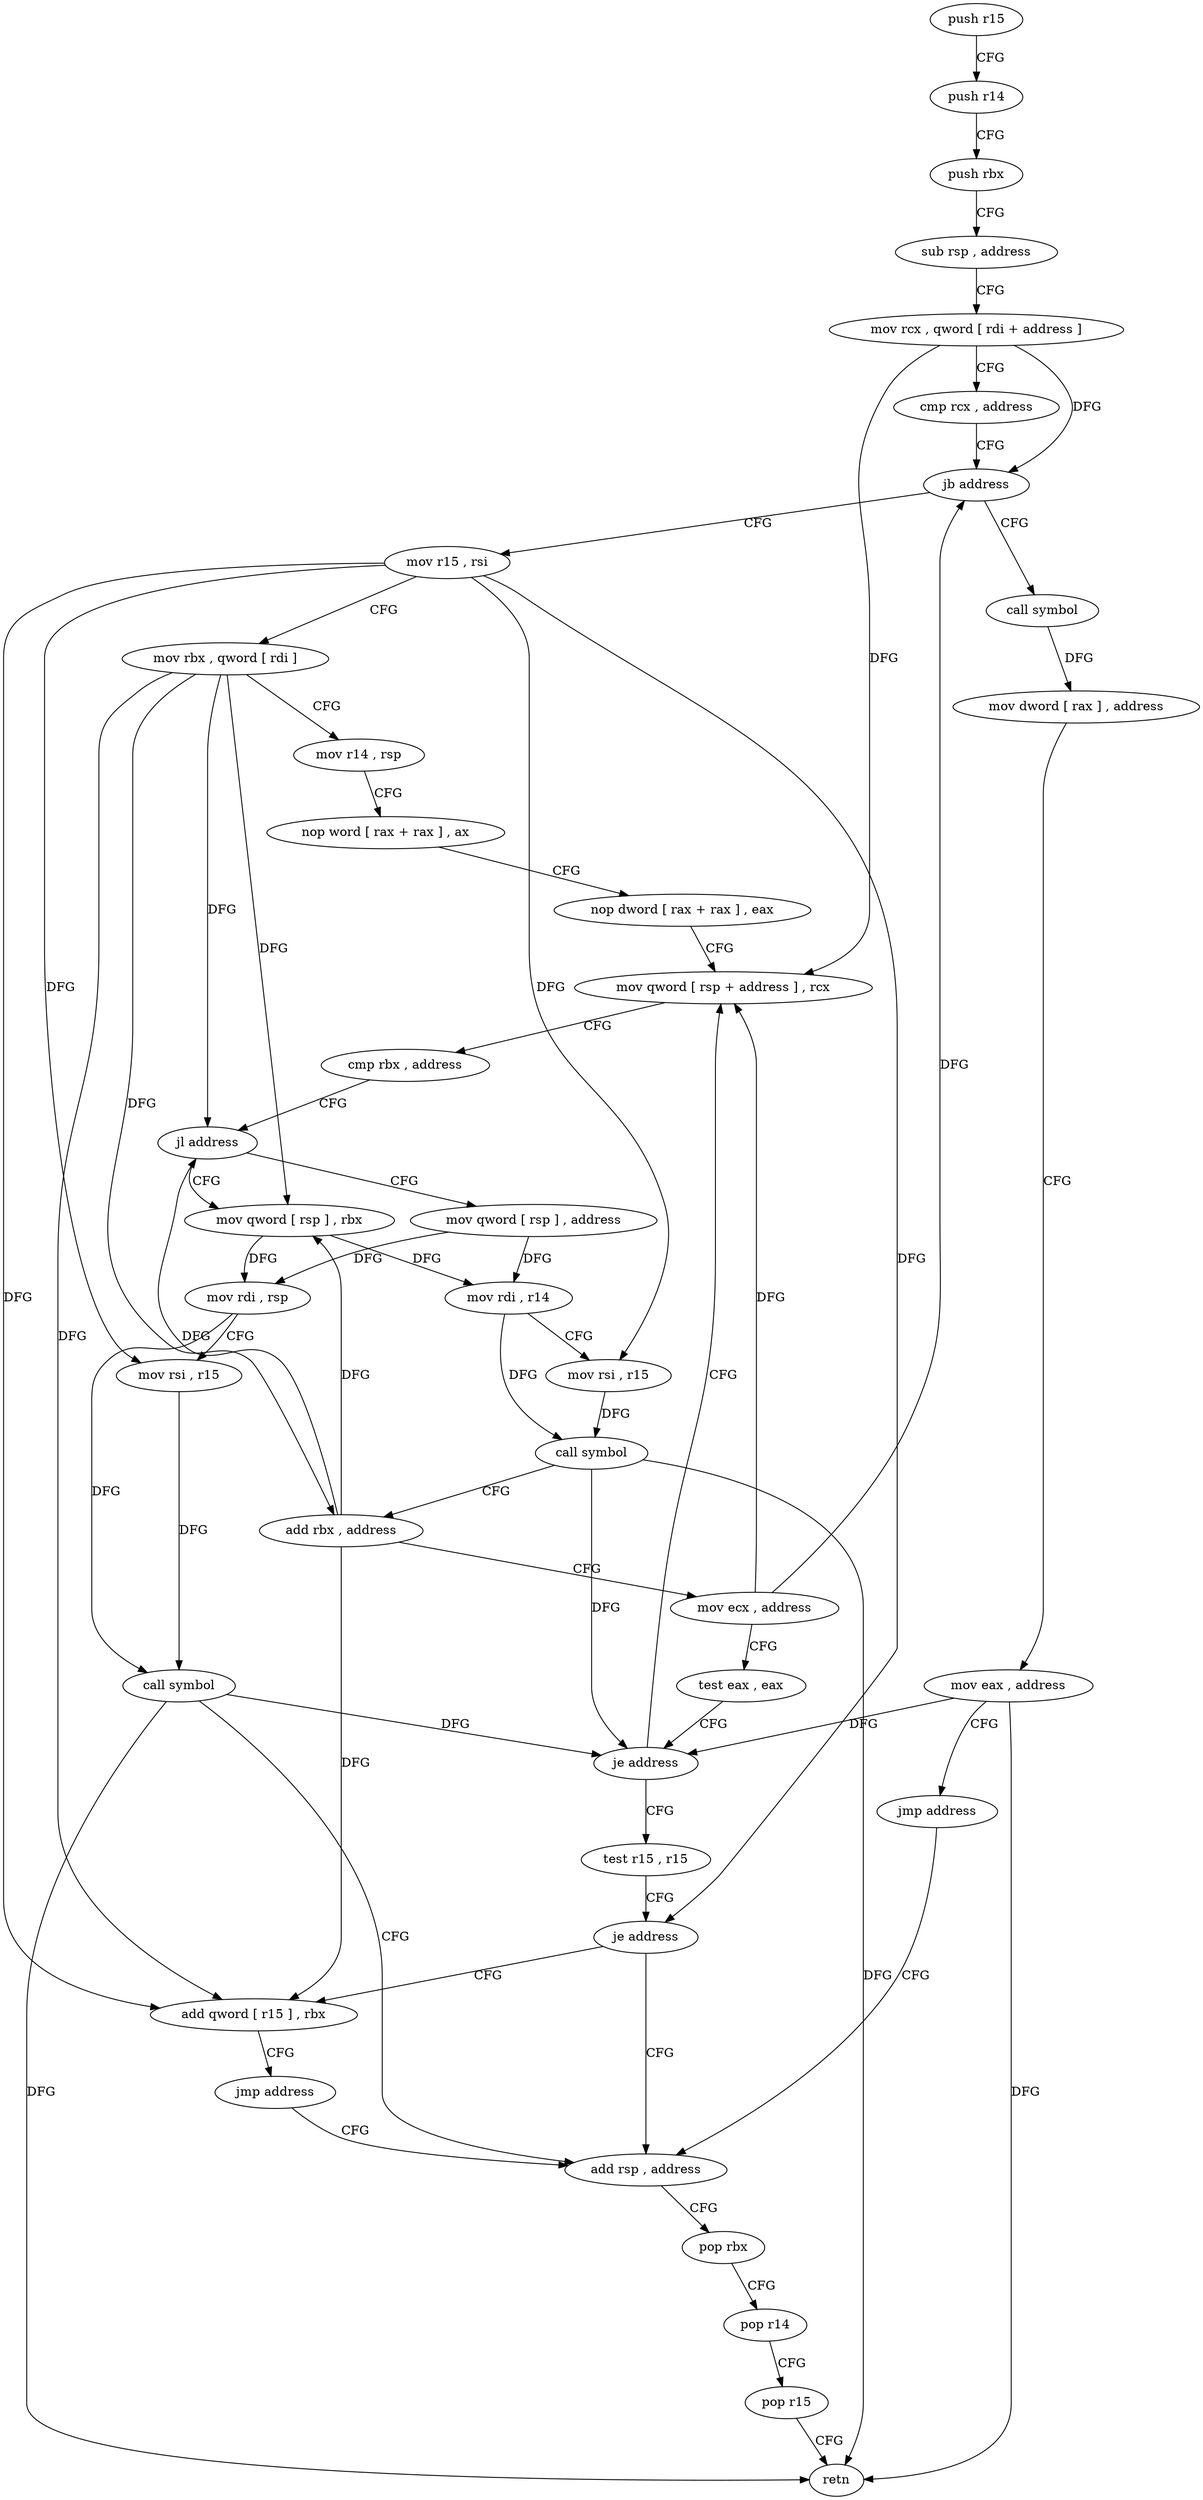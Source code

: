 digraph "func" {
"4215376" [label = "push r15" ]
"4215378" [label = "push r14" ]
"4215380" [label = "push rbx" ]
"4215381" [label = "sub rsp , address" ]
"4215385" [label = "mov rcx , qword [ rdi + address ]" ]
"4215389" [label = "cmp rcx , address" ]
"4215396" [label = "jb address" ]
"4215416" [label = "mov r15 , rsi" ]
"4215398" [label = "call symbol" ]
"4215419" [label = "mov rbx , qword [ rdi ]" ]
"4215422" [label = "mov r14 , rsp" ]
"4215425" [label = "nop word [ rax + rax ] , ax" ]
"4215435" [label = "nop dword [ rax + rax ] , eax" ]
"4215440" [label = "mov qword [ rsp + address ] , rcx" ]
"4215403" [label = "mov dword [ rax ] , address" ]
"4215409" [label = "mov eax , address" ]
"4215414" [label = "jmp address" ]
"4215514" [label = "add rsp , address" ]
"4215499" [label = "mov qword [ rsp ] , rbx" ]
"4215503" [label = "mov rdi , rsp" ]
"4215506" [label = "mov rsi , r15" ]
"4215509" [label = "call symbol" ]
"4215454" [label = "mov qword [ rsp ] , address" ]
"4215462" [label = "mov rdi , r14" ]
"4215465" [label = "mov rsi , r15" ]
"4215468" [label = "call symbol" ]
"4215473" [label = "add rbx , address" ]
"4215480" [label = "mov ecx , address" ]
"4215485" [label = "test eax , eax" ]
"4215487" [label = "je address" ]
"4215489" [label = "test r15 , r15" ]
"4215518" [label = "pop rbx" ]
"4215519" [label = "pop r14" ]
"4215521" [label = "pop r15" ]
"4215523" [label = "retn" ]
"4215445" [label = "cmp rbx , address" ]
"4215452" [label = "jl address" ]
"4215492" [label = "je address" ]
"4215494" [label = "add qword [ r15 ] , rbx" ]
"4215497" [label = "jmp address" ]
"4215376" -> "4215378" [ label = "CFG" ]
"4215378" -> "4215380" [ label = "CFG" ]
"4215380" -> "4215381" [ label = "CFG" ]
"4215381" -> "4215385" [ label = "CFG" ]
"4215385" -> "4215389" [ label = "CFG" ]
"4215385" -> "4215396" [ label = "DFG" ]
"4215385" -> "4215440" [ label = "DFG" ]
"4215389" -> "4215396" [ label = "CFG" ]
"4215396" -> "4215416" [ label = "CFG" ]
"4215396" -> "4215398" [ label = "CFG" ]
"4215416" -> "4215419" [ label = "CFG" ]
"4215416" -> "4215506" [ label = "DFG" ]
"4215416" -> "4215465" [ label = "DFG" ]
"4215416" -> "4215492" [ label = "DFG" ]
"4215416" -> "4215494" [ label = "DFG" ]
"4215398" -> "4215403" [ label = "DFG" ]
"4215419" -> "4215422" [ label = "CFG" ]
"4215419" -> "4215452" [ label = "DFG" ]
"4215419" -> "4215499" [ label = "DFG" ]
"4215419" -> "4215473" [ label = "DFG" ]
"4215419" -> "4215494" [ label = "DFG" ]
"4215422" -> "4215425" [ label = "CFG" ]
"4215425" -> "4215435" [ label = "CFG" ]
"4215435" -> "4215440" [ label = "CFG" ]
"4215440" -> "4215445" [ label = "CFG" ]
"4215403" -> "4215409" [ label = "CFG" ]
"4215409" -> "4215414" [ label = "CFG" ]
"4215409" -> "4215523" [ label = "DFG" ]
"4215409" -> "4215487" [ label = "DFG" ]
"4215414" -> "4215514" [ label = "CFG" ]
"4215514" -> "4215518" [ label = "CFG" ]
"4215499" -> "4215503" [ label = "DFG" ]
"4215499" -> "4215462" [ label = "DFG" ]
"4215503" -> "4215506" [ label = "CFG" ]
"4215503" -> "4215509" [ label = "DFG" ]
"4215506" -> "4215509" [ label = "DFG" ]
"4215509" -> "4215514" [ label = "CFG" ]
"4215509" -> "4215523" [ label = "DFG" ]
"4215509" -> "4215487" [ label = "DFG" ]
"4215454" -> "4215462" [ label = "DFG" ]
"4215454" -> "4215503" [ label = "DFG" ]
"4215462" -> "4215465" [ label = "CFG" ]
"4215462" -> "4215468" [ label = "DFG" ]
"4215465" -> "4215468" [ label = "DFG" ]
"4215468" -> "4215473" [ label = "CFG" ]
"4215468" -> "4215523" [ label = "DFG" ]
"4215468" -> "4215487" [ label = "DFG" ]
"4215473" -> "4215480" [ label = "CFG" ]
"4215473" -> "4215452" [ label = "DFG" ]
"4215473" -> "4215499" [ label = "DFG" ]
"4215473" -> "4215494" [ label = "DFG" ]
"4215480" -> "4215485" [ label = "CFG" ]
"4215480" -> "4215396" [ label = "DFG" ]
"4215480" -> "4215440" [ label = "DFG" ]
"4215485" -> "4215487" [ label = "CFG" ]
"4215487" -> "4215440" [ label = "CFG" ]
"4215487" -> "4215489" [ label = "CFG" ]
"4215489" -> "4215492" [ label = "CFG" ]
"4215518" -> "4215519" [ label = "CFG" ]
"4215519" -> "4215521" [ label = "CFG" ]
"4215521" -> "4215523" [ label = "CFG" ]
"4215445" -> "4215452" [ label = "CFG" ]
"4215452" -> "4215499" [ label = "CFG" ]
"4215452" -> "4215454" [ label = "CFG" ]
"4215492" -> "4215514" [ label = "CFG" ]
"4215492" -> "4215494" [ label = "CFG" ]
"4215494" -> "4215497" [ label = "CFG" ]
"4215497" -> "4215514" [ label = "CFG" ]
}
